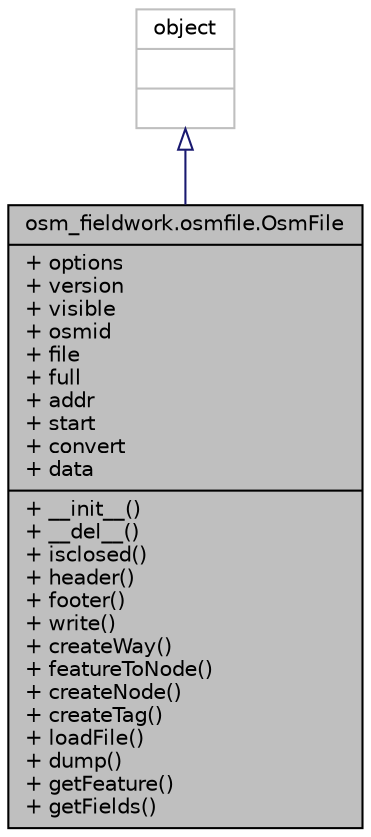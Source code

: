 digraph "osm_fieldwork.osmfile.OsmFile"
{
 // LATEX_PDF_SIZE
  edge [fontname="Helvetica",fontsize="10",labelfontname="Helvetica",labelfontsize="10"];
  node [fontname="Helvetica",fontsize="10",shape=record];
  Node1 [label="{osm_fieldwork.osmfile.OsmFile\n|+ options\l+ version\l+ visible\l+ osmid\l+ file\l+ full\l+ addr\l+ start\l+ convert\l+ data\l|+ __init__()\l+ __del__()\l+ isclosed()\l+ header()\l+ footer()\l+ write()\l+ createWay()\l+ featureToNode()\l+ createNode()\l+ createTag()\l+ loadFile()\l+ dump()\l+ getFeature()\l+ getFields()\l}",height=0.2,width=0.4,color="black", fillcolor="grey75", style="filled", fontcolor="black",tooltip=" "];
  Node2 -> Node1 [dir="back",color="midnightblue",fontsize="10",style="solid",arrowtail="onormal",fontname="Helvetica"];
  Node2 [label="{object\n||}",height=0.2,width=0.4,color="grey75", fillcolor="white", style="filled",tooltip=" "];
}

